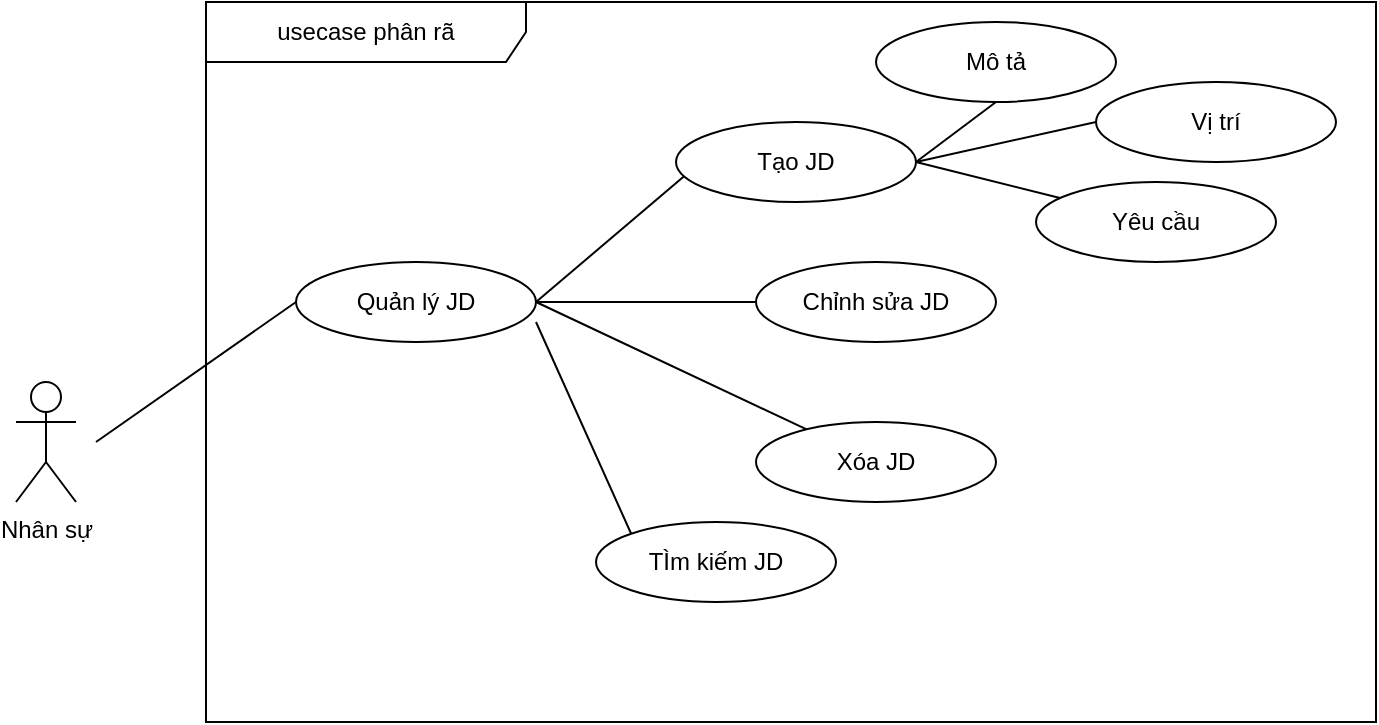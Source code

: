 <mxfile>
    <diagram id="CS6h08hNFTpJVm7uUbud" name="Page-1">
        <mxGraphModel dx="1086" dy="523" grid="1" gridSize="10" guides="1" tooltips="1" connect="1" arrows="1" fold="1" page="1" pageScale="1" pageWidth="850" pageHeight="1100" math="0" shadow="0">
            <root>
                <mxCell id="0"/>
                <mxCell id="1" parent="0"/>
                <mxCell id="2" value="usecase phân rã" style="shape=umlFrame;whiteSpace=wrap;html=1;pointerEvents=0;recursiveResize=0;container=1;collapsible=0;width=160;" parent="1" vertex="1">
                    <mxGeometry x="185" y="100" width="585" height="360" as="geometry"/>
                </mxCell>
                <mxCell id="3" value="Quản lý JD" style="ellipse;whiteSpace=wrap;html=1;" parent="2" vertex="1">
                    <mxGeometry x="45" y="130" width="120" height="40" as="geometry"/>
                </mxCell>
                <mxCell id="4" value="Chỉnh sửa JD" style="ellipse;whiteSpace=wrap;html=1;" parent="2" vertex="1">
                    <mxGeometry x="275" y="130" width="120" height="40" as="geometry"/>
                </mxCell>
                <mxCell id="5" value="" style="endArrow=none;startArrow=none;endFill=0;startFill=0;endSize=8;html=1;verticalAlign=bottom;labelBackgroundColor=none;strokeWidth=1;entryX=0;entryY=1;entryDx=0;entryDy=0;exitX=1;exitY=0.5;exitDx=0;exitDy=0;" parent="2" source="3" edge="1">
                    <mxGeometry width="160" relative="1" as="geometry">
                        <mxPoint x="-65" y="120" as="sourcePoint"/>
                        <mxPoint x="242.574" y="84.142" as="targetPoint"/>
                    </mxGeometry>
                </mxCell>
                <mxCell id="6" value="" style="endArrow=none;startArrow=none;endFill=0;startFill=0;endSize=8;html=1;verticalAlign=bottom;labelBackgroundColor=none;strokeWidth=1;entryX=0;entryY=0.5;entryDx=0;entryDy=0;exitX=1;exitY=0.5;exitDx=0;exitDy=0;" parent="2" source="3" target="4" edge="1">
                    <mxGeometry width="160" relative="1" as="geometry">
                        <mxPoint x="-55" y="130" as="sourcePoint"/>
                        <mxPoint x="75" y="130" as="targetPoint"/>
                    </mxGeometry>
                </mxCell>
                <mxCell id="7" value="Mô tả" style="ellipse;whiteSpace=wrap;html=1;" parent="2" vertex="1">
                    <mxGeometry x="335" y="10" width="120" height="40" as="geometry"/>
                </mxCell>
                <mxCell id="8" value="Tạo JD" style="ellipse;whiteSpace=wrap;html=1;" parent="2" vertex="1">
                    <mxGeometry x="235" y="60" width="120" height="40" as="geometry"/>
                </mxCell>
                <mxCell id="9" value="Vị trí" style="ellipse;whiteSpace=wrap;html=1;" parent="2" vertex="1">
                    <mxGeometry x="445" y="40" width="120" height="40" as="geometry"/>
                </mxCell>
                <mxCell id="10" value="Xóa JD" style="ellipse;whiteSpace=wrap;html=1;" parent="2" vertex="1">
                    <mxGeometry x="275" y="210" width="120" height="40" as="geometry"/>
                </mxCell>
                <mxCell id="11" value="TÌm kiếm JD" style="ellipse;whiteSpace=wrap;html=1;" parent="2" vertex="1">
                    <mxGeometry x="195" y="260" width="120" height="40" as="geometry"/>
                </mxCell>
                <mxCell id="12" value="Yêu cầu" style="ellipse;whiteSpace=wrap;html=1;" parent="2" vertex="1">
                    <mxGeometry x="415" y="90" width="120" height="40" as="geometry"/>
                </mxCell>
                <mxCell id="13" value="" style="endArrow=none;startArrow=none;endFill=0;startFill=0;endSize=8;html=1;verticalAlign=bottom;labelBackgroundColor=none;strokeWidth=1;exitX=1;exitY=0.5;exitDx=0;exitDy=0;" parent="2" source="3" target="10" edge="1">
                    <mxGeometry width="160" relative="1" as="geometry">
                        <mxPoint x="175" y="160" as="sourcePoint"/>
                        <mxPoint x="285" y="160" as="targetPoint"/>
                    </mxGeometry>
                </mxCell>
                <mxCell id="14" value="" style="endArrow=none;startArrow=none;endFill=0;startFill=0;endSize=8;html=1;verticalAlign=bottom;labelBackgroundColor=none;strokeWidth=1;entryX=0.5;entryY=1;entryDx=0;entryDy=0;exitX=1;exitY=0.5;exitDx=0;exitDy=0;" parent="2" source="8" target="7" edge="1">
                    <mxGeometry width="160" relative="1" as="geometry">
                        <mxPoint x="175" y="160" as="sourcePoint"/>
                        <mxPoint x="285" y="160" as="targetPoint"/>
                    </mxGeometry>
                </mxCell>
                <mxCell id="15" value="" style="endArrow=none;startArrow=none;endFill=0;startFill=0;endSize=8;html=1;verticalAlign=bottom;labelBackgroundColor=none;strokeWidth=1;exitX=1;exitY=0.5;exitDx=0;exitDy=0;" parent="2" source="8" target="12" edge="1">
                    <mxGeometry width="160" relative="1" as="geometry">
                        <mxPoint x="375" y="100" as="sourcePoint"/>
                        <mxPoint x="405" y="60" as="targetPoint"/>
                    </mxGeometry>
                </mxCell>
                <mxCell id="16" value="Nhân sự" style="shape=umlActor;verticalLabelPosition=bottom;verticalAlign=top;html=1;" parent="1" vertex="1">
                    <mxGeometry x="90" y="290" width="30" height="60" as="geometry"/>
                </mxCell>
                <mxCell id="17" value="" style="endArrow=none;startArrow=none;endFill=0;startFill=0;endSize=8;html=1;verticalAlign=bottom;labelBackgroundColor=none;strokeWidth=1;entryX=0;entryY=0.5;entryDx=0;entryDy=0;" parent="1" target="3" edge="1">
                    <mxGeometry width="160" relative="1" as="geometry">
                        <mxPoint x="130" y="320" as="sourcePoint"/>
                        <mxPoint x="240" y="280" as="targetPoint"/>
                    </mxGeometry>
                </mxCell>
                <mxCell id="18" value="" style="endArrow=none;startArrow=none;endFill=0;startFill=0;endSize=8;html=1;verticalAlign=bottom;labelBackgroundColor=none;strokeWidth=1;entryX=0;entryY=0;entryDx=0;entryDy=0;" parent="1" target="11" edge="1">
                    <mxGeometry width="160" relative="1" as="geometry">
                        <mxPoint x="350" y="260" as="sourcePoint"/>
                        <mxPoint x="480" y="280" as="targetPoint"/>
                    </mxGeometry>
                </mxCell>
                <mxCell id="19" value="" style="endArrow=none;startArrow=none;endFill=0;startFill=0;endSize=8;html=1;verticalAlign=bottom;labelBackgroundColor=none;strokeWidth=1;entryX=0;entryY=0.5;entryDx=0;entryDy=0;" parent="1" target="9" edge="1">
                    <mxGeometry width="160" relative="1" as="geometry">
                        <mxPoint x="540" y="180" as="sourcePoint"/>
                        <mxPoint x="580" y="160" as="targetPoint"/>
                    </mxGeometry>
                </mxCell>
            </root>
        </mxGraphModel>
    </diagram>
</mxfile>